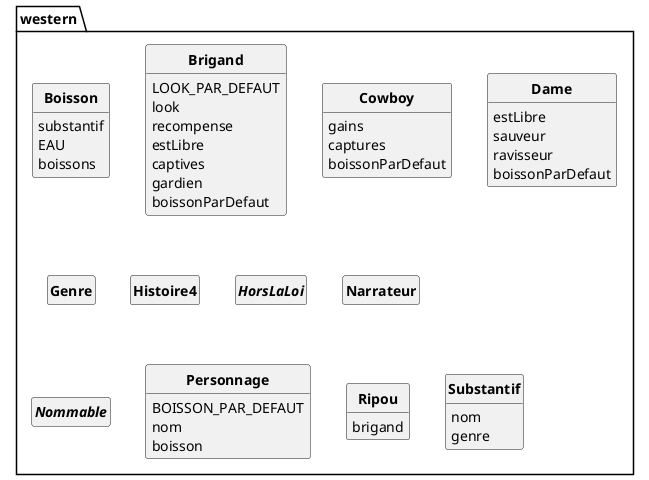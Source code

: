 @startuml

'UML GENERE PAR CODE :)

skinparam style strictuml
skinparam classAttributeIconSize 0
skinparam classFontStyle Bold
hide empty members



PACKAGE western{

	CLASS Boisson{
		substantif
		EAU
		boissons
																	}

	CLASS Brigand{
		LOOK_PAR_DEFAUT
		look
		recompense
		estLibre
		captives
		gardien
																										boissonParDefaut
					}

	CLASS Cowboy{
		gains
		captures
																		boissonParDefaut
					}

	CLASS Dame{
		estLibre
		sauveur
		ravisseur
																boissonParDefaut
							}

	ENUM Genre{
											}

	CLASS Histoire4{
					}

	INTERFACE HorsLaLoi{
															}

	CLASS Narrateur{
													}

	INTERFACE Nommable{
					}

	CLASS Personnage{
		BOISSON_PAR_DEFAUT
		nom
		boisson
																					}

	CLASS Ripou{
		brigand
																											}

	CLASS Substantif{
		nom
		genre
																																			}

}
@enduml
